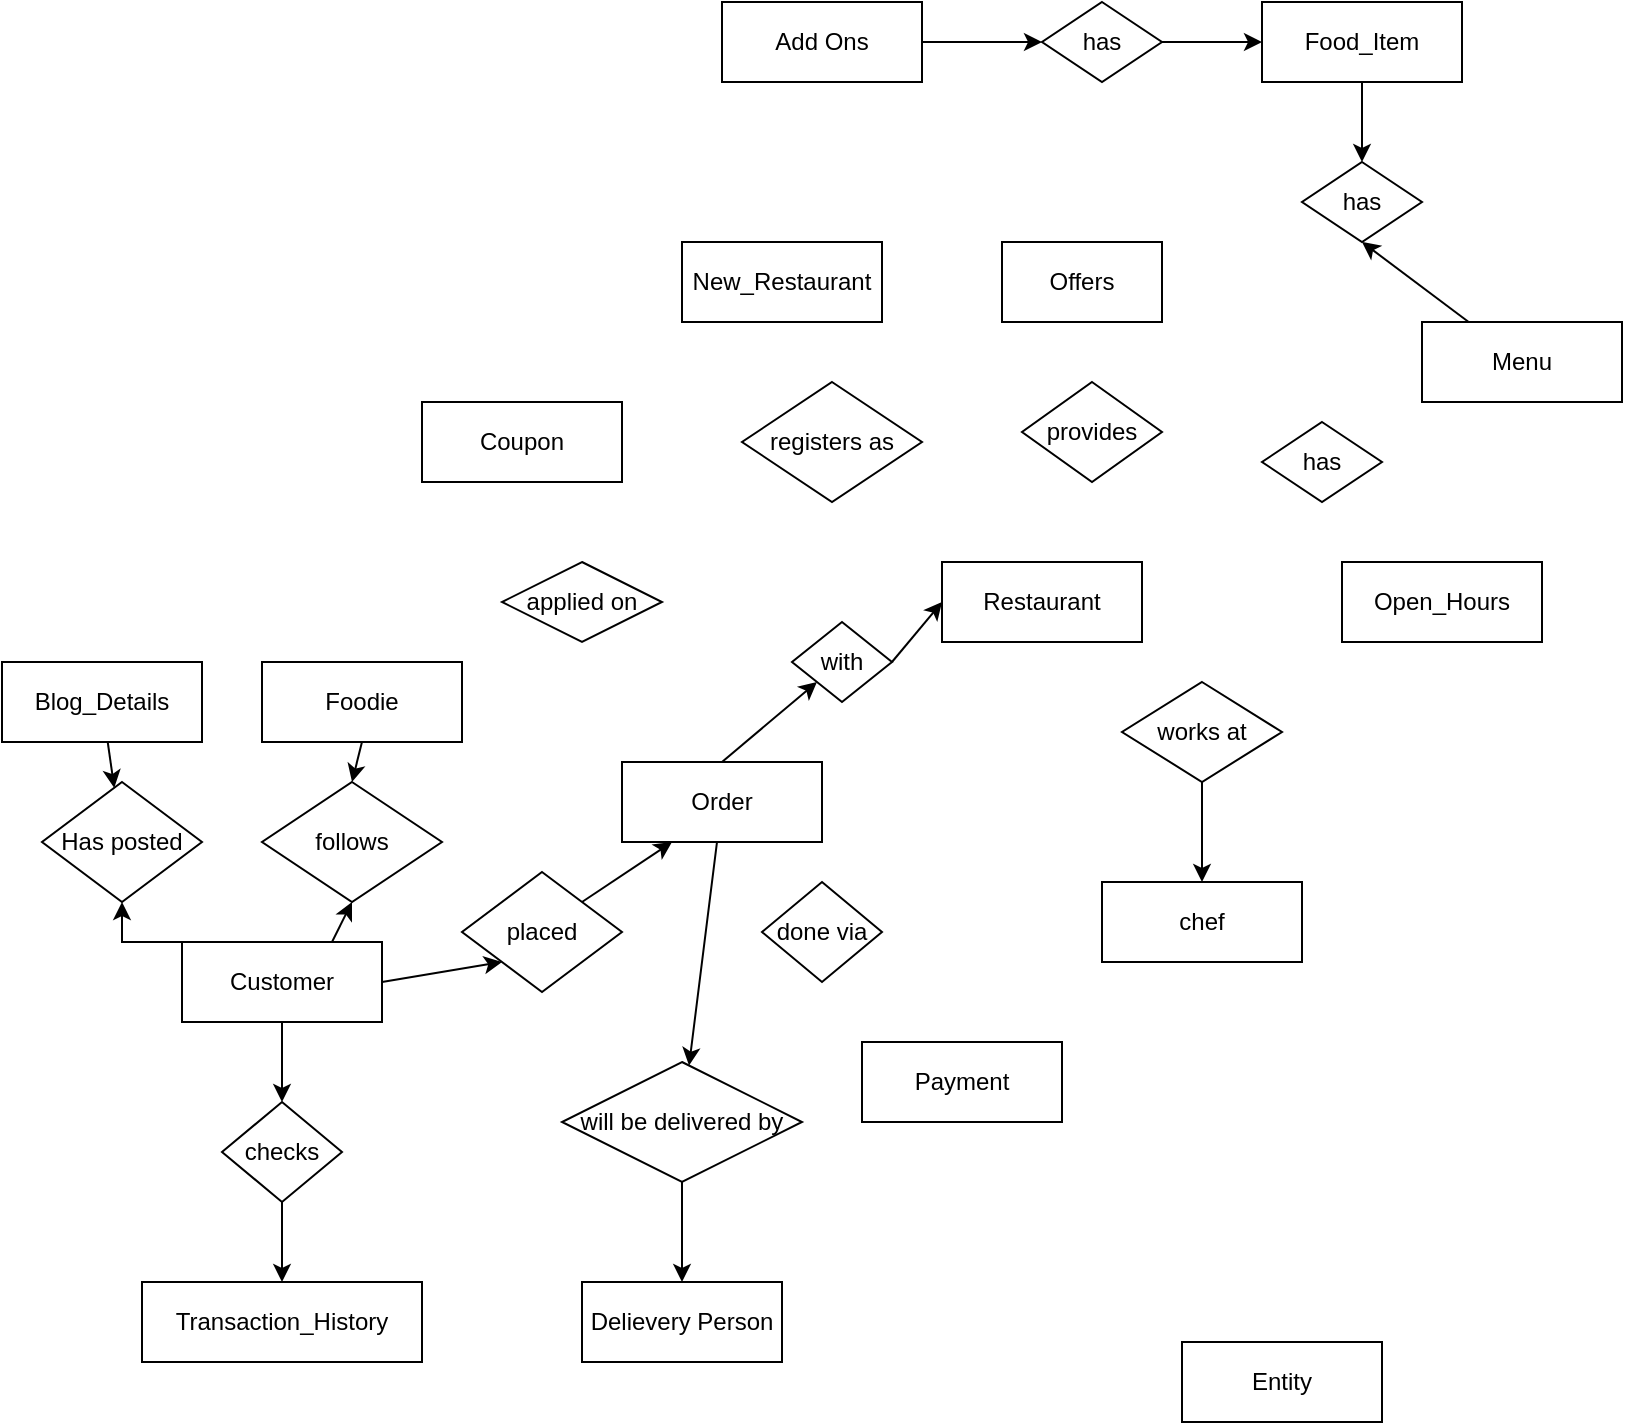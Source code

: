 <mxfile version="22.1.16" type="github">
  <diagram id="R2lEEEUBdFMjLlhIrx00" name="Page-1">
    <mxGraphModel dx="1050" dy="618" grid="1" gridSize="10" guides="1" tooltips="1" connect="1" arrows="1" fold="1" page="1" pageScale="1" pageWidth="850" pageHeight="1100" math="0" shadow="0" extFonts="Permanent Marker^https://fonts.googleapis.com/css?family=Permanent+Marker">
      <root>
        <mxCell id="0" />
        <mxCell id="1" parent="0" />
        <mxCell id="SwKZbsGES2z7DBq1MBqL-47" style="edgeStyle=elbowEdgeStyle;rounded=0;orthogonalLoop=1;jettySize=auto;elbow=vertical;html=1;exitX=0;exitY=0.5;exitDx=0;exitDy=0;" edge="1" parent="1" source="SwKZbsGES2z7DBq1MBqL-1" target="SwKZbsGES2z7DBq1MBqL-16">
          <mxGeometry relative="1" as="geometry" />
        </mxCell>
        <mxCell id="SwKZbsGES2z7DBq1MBqL-49" style="rounded=0;orthogonalLoop=1;jettySize=auto;elbow=vertical;html=1;exitX=0.75;exitY=0;exitDx=0;exitDy=0;entryX=0.5;entryY=1;entryDx=0;entryDy=0;" edge="1" parent="1" source="SwKZbsGES2z7DBq1MBqL-1" target="SwKZbsGES2z7DBq1MBqL-24">
          <mxGeometry relative="1" as="geometry" />
        </mxCell>
        <mxCell id="SwKZbsGES2z7DBq1MBqL-50" style="rounded=0;orthogonalLoop=1;jettySize=auto;html=1;exitX=1;exitY=0.5;exitDx=0;exitDy=0;entryX=0;entryY=1;entryDx=0;entryDy=0;" edge="1" parent="1" source="SwKZbsGES2z7DBq1MBqL-1" target="SwKZbsGES2z7DBq1MBqL-32">
          <mxGeometry relative="1" as="geometry" />
        </mxCell>
        <mxCell id="SwKZbsGES2z7DBq1MBqL-62" value="" style="rounded=0;orthogonalLoop=1;jettySize=auto;elbow=vertical;html=1;entryX=0.5;entryY=0;entryDx=0;entryDy=0;" edge="1" parent="1" source="SwKZbsGES2z7DBq1MBqL-1" target="SwKZbsGES2z7DBq1MBqL-37">
          <mxGeometry relative="1" as="geometry" />
        </mxCell>
        <mxCell id="SwKZbsGES2z7DBq1MBqL-1" value="Customer" style="whiteSpace=wrap;html=1;align=center;" vertex="1" parent="1">
          <mxGeometry x="100" y="510" width="100" height="40" as="geometry" />
        </mxCell>
        <mxCell id="SwKZbsGES2z7DBq1MBqL-48" style="rounded=0;orthogonalLoop=1;jettySize=auto;elbow=vertical;html=1;exitX=0.5;exitY=1;exitDx=0;exitDy=0;entryX=0.5;entryY=0;entryDx=0;entryDy=0;" edge="1" parent="1" source="SwKZbsGES2z7DBq1MBqL-2" target="SwKZbsGES2z7DBq1MBqL-24">
          <mxGeometry relative="1" as="geometry" />
        </mxCell>
        <mxCell id="SwKZbsGES2z7DBq1MBqL-2" value="Foodie" style="whiteSpace=wrap;html=1;align=center;" vertex="1" parent="1">
          <mxGeometry x="140" y="370" width="100" height="40" as="geometry" />
        </mxCell>
        <mxCell id="SwKZbsGES2z7DBq1MBqL-3" value="Delievery Person" style="whiteSpace=wrap;html=1;align=center;" vertex="1" parent="1">
          <mxGeometry x="300" y="680" width="100" height="40" as="geometry" />
        </mxCell>
        <mxCell id="SwKZbsGES2z7DBq1MBqL-4" value="Transaction_History" style="whiteSpace=wrap;html=1;align=center;" vertex="1" parent="1">
          <mxGeometry x="80" y="680" width="140" height="40" as="geometry" />
        </mxCell>
        <mxCell id="SwKZbsGES2z7DBq1MBqL-46" value="" style="rounded=0;orthogonalLoop=1;jettySize=auto;elbow=vertical;html=1;" edge="1" parent="1" source="SwKZbsGES2z7DBq1MBqL-5" target="SwKZbsGES2z7DBq1MBqL-16">
          <mxGeometry relative="1" as="geometry" />
        </mxCell>
        <mxCell id="SwKZbsGES2z7DBq1MBqL-5" value="Blog_Details" style="whiteSpace=wrap;html=1;align=center;" vertex="1" parent="1">
          <mxGeometry x="10" y="370" width="100" height="40" as="geometry" />
        </mxCell>
        <mxCell id="SwKZbsGES2z7DBq1MBqL-52" style="rounded=0;orthogonalLoop=1;jettySize=auto;html=1;exitX=0.5;exitY=0;exitDx=0;exitDy=0;entryX=0;entryY=1;entryDx=0;entryDy=0;" edge="1" parent="1" source="SwKZbsGES2z7DBq1MBqL-6" target="SwKZbsGES2z7DBq1MBqL-34">
          <mxGeometry relative="1" as="geometry" />
        </mxCell>
        <mxCell id="SwKZbsGES2z7DBq1MBqL-60" value="" style="rounded=0;orthogonalLoop=1;jettySize=auto;elbow=vertical;html=1;" edge="1" parent="1" source="SwKZbsGES2z7DBq1MBqL-6" target="SwKZbsGES2z7DBq1MBqL-36">
          <mxGeometry relative="1" as="geometry" />
        </mxCell>
        <mxCell id="SwKZbsGES2z7DBq1MBqL-6" value="Order" style="whiteSpace=wrap;html=1;align=center;" vertex="1" parent="1">
          <mxGeometry x="320" y="420" width="100" height="40" as="geometry" />
        </mxCell>
        <mxCell id="SwKZbsGES2z7DBq1MBqL-7" value="Restaurant" style="whiteSpace=wrap;html=1;align=center;" vertex="1" parent="1">
          <mxGeometry x="480" y="320" width="100" height="40" as="geometry" />
        </mxCell>
        <mxCell id="SwKZbsGES2z7DBq1MBqL-58" value="" style="rounded=0;orthogonalLoop=1;jettySize=auto;elbow=vertical;html=1;entryX=0.5;entryY=1;entryDx=0;entryDy=0;" edge="1" parent="1" source="SwKZbsGES2z7DBq1MBqL-8" target="SwKZbsGES2z7DBq1MBqL-38">
          <mxGeometry relative="1" as="geometry" />
        </mxCell>
        <mxCell id="SwKZbsGES2z7DBq1MBqL-8" value="Menu" style="whiteSpace=wrap;html=1;align=center;" vertex="1" parent="1">
          <mxGeometry x="720" y="200" width="100" height="40" as="geometry" />
        </mxCell>
        <mxCell id="SwKZbsGES2z7DBq1MBqL-57" value="" style="rounded=0;orthogonalLoop=1;jettySize=auto;elbow=vertical;html=1;entryX=0.5;entryY=0;entryDx=0;entryDy=0;" edge="1" parent="1" source="SwKZbsGES2z7DBq1MBqL-9" target="SwKZbsGES2z7DBq1MBqL-38">
          <mxGeometry relative="1" as="geometry" />
        </mxCell>
        <mxCell id="SwKZbsGES2z7DBq1MBqL-9" value="Food_Item" style="whiteSpace=wrap;html=1;align=center;" vertex="1" parent="1">
          <mxGeometry x="640" y="40" width="100" height="40" as="geometry" />
        </mxCell>
        <mxCell id="SwKZbsGES2z7DBq1MBqL-55" value="" style="edgeStyle=elbowEdgeStyle;rounded=0;orthogonalLoop=1;jettySize=auto;elbow=vertical;html=1;" edge="1" parent="1" source="SwKZbsGES2z7DBq1MBqL-10" target="SwKZbsGES2z7DBq1MBqL-40">
          <mxGeometry relative="1" as="geometry" />
        </mxCell>
        <mxCell id="SwKZbsGES2z7DBq1MBqL-10" value="Add Ons" style="whiteSpace=wrap;html=1;align=center;" vertex="1" parent="1">
          <mxGeometry x="370" y="40" width="100" height="40" as="geometry" />
        </mxCell>
        <mxCell id="SwKZbsGES2z7DBq1MBqL-11" value="Open_Hours" style="whiteSpace=wrap;html=1;align=center;" vertex="1" parent="1">
          <mxGeometry x="680" y="320" width="100" height="40" as="geometry" />
        </mxCell>
        <mxCell id="SwKZbsGES2z7DBq1MBqL-12" value="New_Restaurant" style="whiteSpace=wrap;html=1;align=center;" vertex="1" parent="1">
          <mxGeometry x="350" y="160" width="100" height="40" as="geometry" />
        </mxCell>
        <mxCell id="SwKZbsGES2z7DBq1MBqL-13" value="Coupon" style="whiteSpace=wrap;html=1;align=center;" vertex="1" parent="1">
          <mxGeometry x="220" y="240" width="100" height="40" as="geometry" />
        </mxCell>
        <mxCell id="SwKZbsGES2z7DBq1MBqL-14" value="Payment" style="whiteSpace=wrap;html=1;align=center;" vertex="1" parent="1">
          <mxGeometry x="440" y="560" width="100" height="40" as="geometry" />
        </mxCell>
        <mxCell id="SwKZbsGES2z7DBq1MBqL-15" style="edgeStyle=orthogonalEdgeStyle;rounded=0;orthogonalLoop=1;jettySize=auto;html=1;exitX=0.5;exitY=1;exitDx=0;exitDy=0;" edge="1" parent="1" source="SwKZbsGES2z7DBq1MBqL-1" target="SwKZbsGES2z7DBq1MBqL-1">
          <mxGeometry relative="1" as="geometry" />
        </mxCell>
        <mxCell id="SwKZbsGES2z7DBq1MBqL-16" value="Has posted" style="shape=rhombus;perimeter=rhombusPerimeter;whiteSpace=wrap;html=1;align=center;" vertex="1" parent="1">
          <mxGeometry x="30" y="430" width="80" height="60" as="geometry" />
        </mxCell>
        <mxCell id="SwKZbsGES2z7DBq1MBqL-24" value="follows" style="shape=rhombus;perimeter=rhombusPerimeter;whiteSpace=wrap;html=1;align=center;" vertex="1" parent="1">
          <mxGeometry x="140" y="430" width="90" height="60" as="geometry" />
        </mxCell>
        <mxCell id="SwKZbsGES2z7DBq1MBqL-51" style="rounded=0;orthogonalLoop=1;jettySize=auto;elbow=vertical;html=1;exitX=1;exitY=0;exitDx=0;exitDy=0;entryX=0.25;entryY=1;entryDx=0;entryDy=0;" edge="1" parent="1" source="SwKZbsGES2z7DBq1MBqL-32" target="SwKZbsGES2z7DBq1MBqL-6">
          <mxGeometry relative="1" as="geometry" />
        </mxCell>
        <mxCell id="SwKZbsGES2z7DBq1MBqL-32" value="placed" style="shape=rhombus;perimeter=rhombusPerimeter;whiteSpace=wrap;html=1;align=center;" vertex="1" parent="1">
          <mxGeometry x="240" y="475" width="80" height="60" as="geometry" />
        </mxCell>
        <mxCell id="SwKZbsGES2z7DBq1MBqL-33" value="done via" style="shape=rhombus;perimeter=rhombusPerimeter;whiteSpace=wrap;html=1;align=center;" vertex="1" parent="1">
          <mxGeometry x="390" y="480" width="60" height="50" as="geometry" />
        </mxCell>
        <mxCell id="SwKZbsGES2z7DBq1MBqL-53" style="rounded=0;orthogonalLoop=1;jettySize=auto;html=1;exitX=1;exitY=0.5;exitDx=0;exitDy=0;entryX=0;entryY=0.5;entryDx=0;entryDy=0;" edge="1" parent="1" source="SwKZbsGES2z7DBq1MBqL-34" target="SwKZbsGES2z7DBq1MBqL-7">
          <mxGeometry relative="1" as="geometry" />
        </mxCell>
        <mxCell id="SwKZbsGES2z7DBq1MBqL-34" value="with" style="shape=rhombus;perimeter=rhombusPerimeter;whiteSpace=wrap;html=1;align=center;" vertex="1" parent="1">
          <mxGeometry x="405" y="350" width="50" height="40" as="geometry" />
        </mxCell>
        <mxCell id="SwKZbsGES2z7DBq1MBqL-35" value="has" style="shape=rhombus;perimeter=rhombusPerimeter;whiteSpace=wrap;html=1;align=center;" vertex="1" parent="1">
          <mxGeometry x="640" y="250" width="60" height="40" as="geometry" />
        </mxCell>
        <mxCell id="SwKZbsGES2z7DBq1MBqL-61" value="" style="edgeStyle=elbowEdgeStyle;rounded=0;orthogonalLoop=1;jettySize=auto;elbow=vertical;html=1;" edge="1" parent="1" source="SwKZbsGES2z7DBq1MBqL-36" target="SwKZbsGES2z7DBq1MBqL-3">
          <mxGeometry relative="1" as="geometry" />
        </mxCell>
        <mxCell id="SwKZbsGES2z7DBq1MBqL-36" value="will be delivered by" style="shape=rhombus;perimeter=rhombusPerimeter;whiteSpace=wrap;html=1;align=center;" vertex="1" parent="1">
          <mxGeometry x="290" y="570" width="120" height="60" as="geometry" />
        </mxCell>
        <mxCell id="SwKZbsGES2z7DBq1MBqL-63" value="" style="edgeStyle=elbowEdgeStyle;rounded=0;orthogonalLoop=1;jettySize=auto;elbow=vertical;html=1;" edge="1" parent="1" source="SwKZbsGES2z7DBq1MBqL-37" target="SwKZbsGES2z7DBq1MBqL-4">
          <mxGeometry relative="1" as="geometry" />
        </mxCell>
        <mxCell id="SwKZbsGES2z7DBq1MBqL-37" value="checks" style="shape=rhombus;perimeter=rhombusPerimeter;whiteSpace=wrap;html=1;align=center;" vertex="1" parent="1">
          <mxGeometry x="120" y="590" width="60" height="50" as="geometry" />
        </mxCell>
        <mxCell id="SwKZbsGES2z7DBq1MBqL-38" value="has" style="shape=rhombus;perimeter=rhombusPerimeter;whiteSpace=wrap;html=1;align=center;" vertex="1" parent="1">
          <mxGeometry x="660" y="120" width="60" height="40" as="geometry" />
        </mxCell>
        <mxCell id="SwKZbsGES2z7DBq1MBqL-39" value="Offers" style="whiteSpace=wrap;html=1;align=center;" vertex="1" parent="1">
          <mxGeometry x="510" y="160" width="80" height="40" as="geometry" />
        </mxCell>
        <mxCell id="SwKZbsGES2z7DBq1MBqL-56" value="" style="edgeStyle=elbowEdgeStyle;rounded=0;orthogonalLoop=1;jettySize=auto;elbow=vertical;html=1;" edge="1" parent="1" source="SwKZbsGES2z7DBq1MBqL-40" target="SwKZbsGES2z7DBq1MBqL-9">
          <mxGeometry relative="1" as="geometry" />
        </mxCell>
        <mxCell id="SwKZbsGES2z7DBq1MBqL-40" value="has" style="shape=rhombus;perimeter=rhombusPerimeter;whiteSpace=wrap;html=1;align=center;" vertex="1" parent="1">
          <mxGeometry x="530" y="40" width="60" height="40" as="geometry" />
        </mxCell>
        <mxCell id="SwKZbsGES2z7DBq1MBqL-41" value="applied on" style="shape=rhombus;perimeter=rhombusPerimeter;whiteSpace=wrap;html=1;align=center;" vertex="1" parent="1">
          <mxGeometry x="260" y="320" width="80" height="40" as="geometry" />
        </mxCell>
        <mxCell id="SwKZbsGES2z7DBq1MBqL-42" value="registers as" style="shape=rhombus;perimeter=rhombusPerimeter;whiteSpace=wrap;html=1;align=center;" vertex="1" parent="1">
          <mxGeometry x="380" y="230" width="90" height="60" as="geometry" />
        </mxCell>
        <mxCell id="SwKZbsGES2z7DBq1MBqL-43" value="chef" style="whiteSpace=wrap;html=1;align=center;" vertex="1" parent="1">
          <mxGeometry x="560" y="480" width="100" height="40" as="geometry" />
        </mxCell>
        <mxCell id="SwKZbsGES2z7DBq1MBqL-59" value="" style="edgeStyle=elbowEdgeStyle;rounded=0;orthogonalLoop=1;jettySize=auto;elbow=vertical;html=1;" edge="1" parent="1" source="SwKZbsGES2z7DBq1MBqL-44" target="SwKZbsGES2z7DBq1MBqL-43">
          <mxGeometry relative="1" as="geometry" />
        </mxCell>
        <mxCell id="SwKZbsGES2z7DBq1MBqL-44" value="works at" style="shape=rhombus;perimeter=rhombusPerimeter;whiteSpace=wrap;html=1;align=center;" vertex="1" parent="1">
          <mxGeometry x="570" y="380" width="80" height="50" as="geometry" />
        </mxCell>
        <mxCell id="SwKZbsGES2z7DBq1MBqL-45" value="provides" style="shape=rhombus;perimeter=rhombusPerimeter;whiteSpace=wrap;html=1;align=center;" vertex="1" parent="1">
          <mxGeometry x="520" y="230" width="70" height="50" as="geometry" />
        </mxCell>
        <mxCell id="SwKZbsGES2z7DBq1MBqL-64" value="Entity" style="whiteSpace=wrap;html=1;align=center;" vertex="1" parent="1">
          <mxGeometry x="600" y="710" width="100" height="40" as="geometry" />
        </mxCell>
      </root>
    </mxGraphModel>
  </diagram>
</mxfile>
